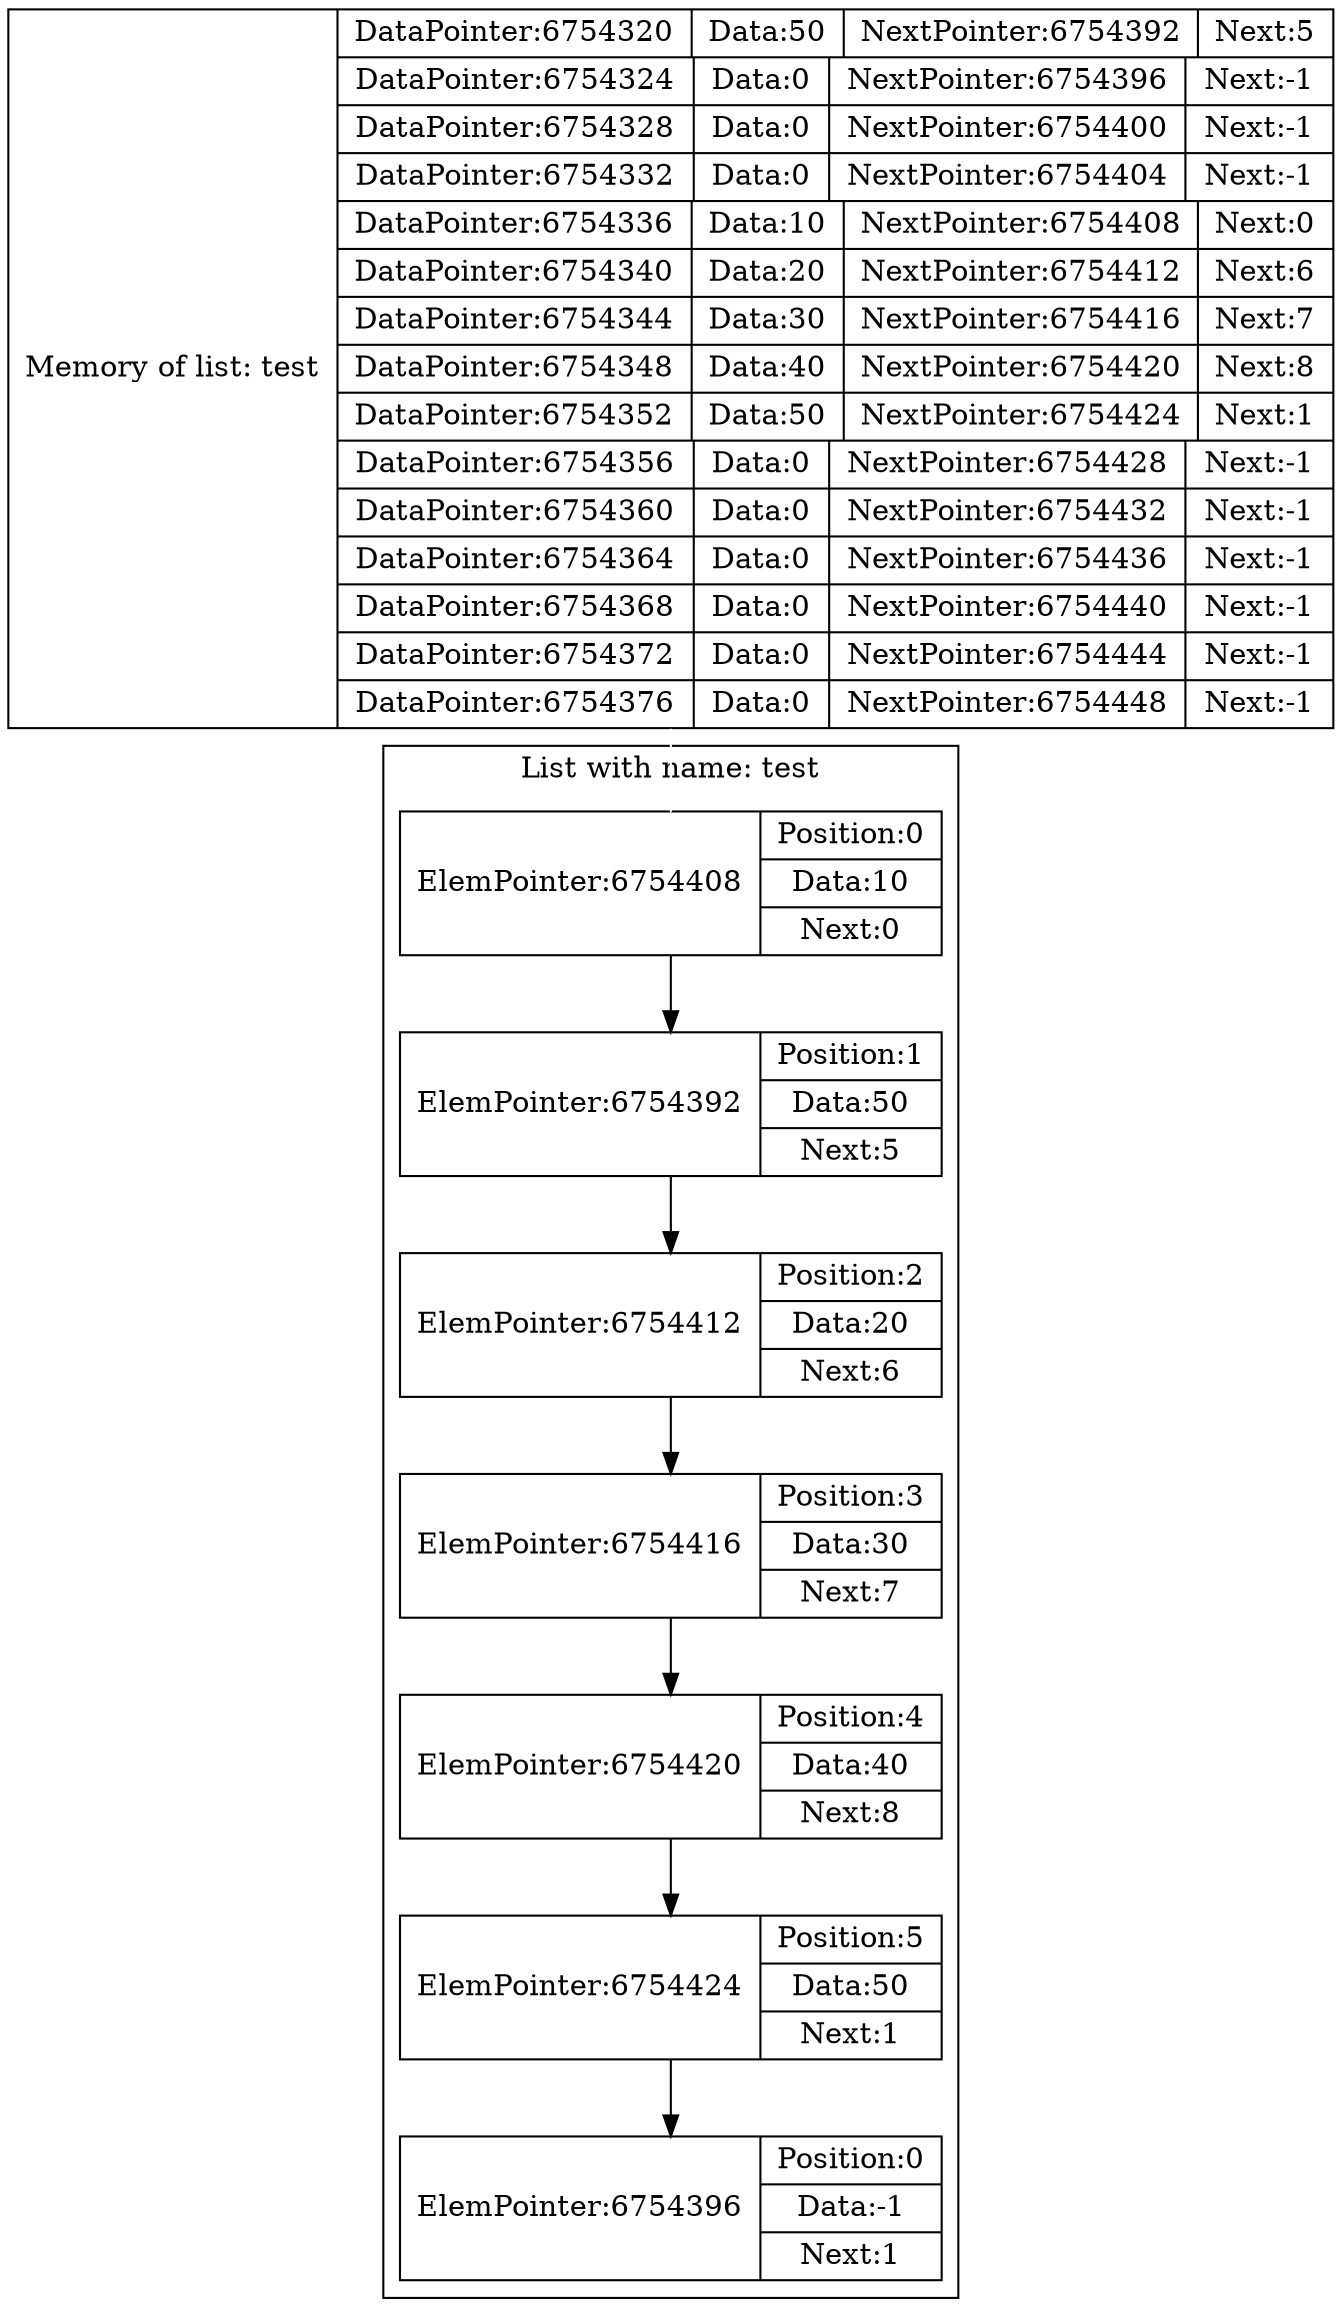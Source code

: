 digraph G{
{
rankdir=LR;
data [shape=record, rankdir=LR,label="{Memory of list: test} | {{DataPointer:
6754320 | Data:
50 | NextPointer:
6754392 | Next:
5}| {DataPointer:
6754324 | Data:
0 | NextPointer:
6754396 | Next:
-1}| {DataPointer:
6754328 | Data:
0 | NextPointer:
6754400 | Next:
-1}| {DataPointer:
6754332 | Data:
0 | NextPointer:
6754404 | Next:
-1}| {DataPointer:
6754336 | Data:
10 | NextPointer:
6754408 | Next:
0}| {DataPointer:
6754340 | Data:
20 | NextPointer:
6754412 | Next:
6}| {DataPointer:
6754344 | Data:
30 | NextPointer:
6754416 | Next:
7}| {DataPointer:
6754348 | Data:
40 | NextPointer:
6754420 | Next:
8}| {DataPointer:
6754352 | Data:
50 | NextPointer:
6754424 | Next:
1}| {DataPointer:
6754356 | Data:
0 | NextPointer:
6754428 | Next:
-1}| {DataPointer:
6754360 | Data:
0 | NextPointer:
6754432 | Next:
-1}| {DataPointer:
6754364 | Data:
0 | NextPointer:
6754436 | Next:
-1}| {DataPointer:
6754368 | Data:
0 | NextPointer:
6754440 | Next:
-1}| {DataPointer:
6754372 | Data:
0 | NextPointer:
6754444 | Next:
-1}| {DataPointer:
6754376 | Data:
0 | NextPointer:
6754448 | Next:
-1}}"];
subgraph clusterlist {
0 [shape=record, label="ElemPointer:
6754408 | {Position
:0 | Data:
10 | Next:
0}"];
1 [shape=record, label="ElemPointer:
6754392 | {Position
:50 | Data:
5 | Next:
0}"];
0->1
1 [shape=record, label="ElemPointer:
6754392 | {Position
:1 | Data:
50 | Next:
5}"];
2 [shape=record, label="ElemPointer:
6754412 | {Position
:20 | Data:
6 | Next:
5}"];
1->2
2 [shape=record, label="ElemPointer:
6754412 | {Position
:2 | Data:
20 | Next:
6}"];
3 [shape=record, label="ElemPointer:
6754416 | {Position
:30 | Data:
7 | Next:
6}"];
2->3
3 [shape=record, label="ElemPointer:
6754416 | {Position
:3 | Data:
30 | Next:
7}"];
4 [shape=record, label="ElemPointer:
6754420 | {Position
:40 | Data:
8 | Next:
7}"];
3->4
4 [shape=record, label="ElemPointer:
6754420 | {Position
:4 | Data:
40 | Next:
8}"];
5 [shape=record, label="ElemPointer:
6754424 | {Position
:50 | Data:
1 | Next:
8}"];
4->5
5 [shape=record, label="ElemPointer:
6754424 | {Position
:5 | Data:
50 | Next:
1}"];
6 [shape=record, label="ElemPointer:
6754396 | {Position
:0 | Data:
-1 | Next:
1}"];
5->6
label = "List with name: test"}
}
{
edge[color=white]data->0}
}
